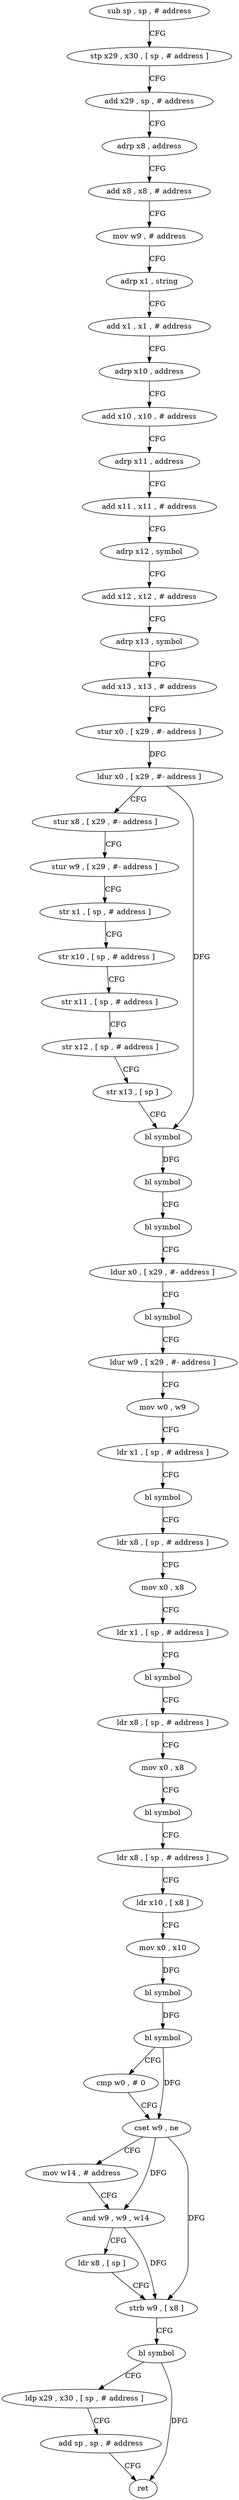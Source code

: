 digraph "func" {
"4212636" [label = "sub sp , sp , # address" ]
"4212640" [label = "stp x29 , x30 , [ sp , # address ]" ]
"4212644" [label = "add x29 , sp , # address" ]
"4212648" [label = "adrp x8 , address" ]
"4212652" [label = "add x8 , x8 , # address" ]
"4212656" [label = "mov w9 , # address" ]
"4212660" [label = "adrp x1 , string" ]
"4212664" [label = "add x1 , x1 , # address" ]
"4212668" [label = "adrp x10 , address" ]
"4212672" [label = "add x10 , x10 , # address" ]
"4212676" [label = "adrp x11 , address" ]
"4212680" [label = "add x11 , x11 , # address" ]
"4212684" [label = "adrp x12 , symbol" ]
"4212688" [label = "add x12 , x12 , # address" ]
"4212692" [label = "adrp x13 , symbol" ]
"4212696" [label = "add x13 , x13 , # address" ]
"4212700" [label = "stur x0 , [ x29 , #- address ]" ]
"4212704" [label = "ldur x0 , [ x29 , #- address ]" ]
"4212708" [label = "stur x8 , [ x29 , #- address ]" ]
"4212712" [label = "stur w9 , [ x29 , #- address ]" ]
"4212716" [label = "str x1 , [ sp , # address ]" ]
"4212720" [label = "str x10 , [ sp , # address ]" ]
"4212724" [label = "str x11 , [ sp , # address ]" ]
"4212728" [label = "str x12 , [ sp , # address ]" ]
"4212732" [label = "str x13 , [ sp ]" ]
"4212736" [label = "bl symbol" ]
"4212740" [label = "bl symbol" ]
"4212744" [label = "bl symbol" ]
"4212748" [label = "ldur x0 , [ x29 , #- address ]" ]
"4212752" [label = "bl symbol" ]
"4212756" [label = "ldur w9 , [ x29 , #- address ]" ]
"4212760" [label = "mov w0 , w9" ]
"4212764" [label = "ldr x1 , [ sp , # address ]" ]
"4212768" [label = "bl symbol" ]
"4212772" [label = "ldr x8 , [ sp , # address ]" ]
"4212776" [label = "mov x0 , x8" ]
"4212780" [label = "ldr x1 , [ sp , # address ]" ]
"4212784" [label = "bl symbol" ]
"4212788" [label = "ldr x8 , [ sp , # address ]" ]
"4212792" [label = "mov x0 , x8" ]
"4212796" [label = "bl symbol" ]
"4212800" [label = "ldr x8 , [ sp , # address ]" ]
"4212804" [label = "ldr x10 , [ x8 ]" ]
"4212808" [label = "mov x0 , x10" ]
"4212812" [label = "bl symbol" ]
"4212816" [label = "bl symbol" ]
"4212820" [label = "cmp w0 , # 0" ]
"4212824" [label = "cset w9 , ne" ]
"4212828" [label = "mov w14 , # address" ]
"4212832" [label = "and w9 , w9 , w14" ]
"4212836" [label = "ldr x8 , [ sp ]" ]
"4212840" [label = "strb w9 , [ x8 ]" ]
"4212844" [label = "bl symbol" ]
"4212848" [label = "ldp x29 , x30 , [ sp , # address ]" ]
"4212852" [label = "add sp , sp , # address" ]
"4212856" [label = "ret" ]
"4212636" -> "4212640" [ label = "CFG" ]
"4212640" -> "4212644" [ label = "CFG" ]
"4212644" -> "4212648" [ label = "CFG" ]
"4212648" -> "4212652" [ label = "CFG" ]
"4212652" -> "4212656" [ label = "CFG" ]
"4212656" -> "4212660" [ label = "CFG" ]
"4212660" -> "4212664" [ label = "CFG" ]
"4212664" -> "4212668" [ label = "CFG" ]
"4212668" -> "4212672" [ label = "CFG" ]
"4212672" -> "4212676" [ label = "CFG" ]
"4212676" -> "4212680" [ label = "CFG" ]
"4212680" -> "4212684" [ label = "CFG" ]
"4212684" -> "4212688" [ label = "CFG" ]
"4212688" -> "4212692" [ label = "CFG" ]
"4212692" -> "4212696" [ label = "CFG" ]
"4212696" -> "4212700" [ label = "CFG" ]
"4212700" -> "4212704" [ label = "DFG" ]
"4212704" -> "4212708" [ label = "CFG" ]
"4212704" -> "4212736" [ label = "DFG" ]
"4212708" -> "4212712" [ label = "CFG" ]
"4212712" -> "4212716" [ label = "CFG" ]
"4212716" -> "4212720" [ label = "CFG" ]
"4212720" -> "4212724" [ label = "CFG" ]
"4212724" -> "4212728" [ label = "CFG" ]
"4212728" -> "4212732" [ label = "CFG" ]
"4212732" -> "4212736" [ label = "CFG" ]
"4212736" -> "4212740" [ label = "DFG" ]
"4212740" -> "4212744" [ label = "CFG" ]
"4212744" -> "4212748" [ label = "CFG" ]
"4212748" -> "4212752" [ label = "CFG" ]
"4212752" -> "4212756" [ label = "CFG" ]
"4212756" -> "4212760" [ label = "CFG" ]
"4212760" -> "4212764" [ label = "CFG" ]
"4212764" -> "4212768" [ label = "CFG" ]
"4212768" -> "4212772" [ label = "CFG" ]
"4212772" -> "4212776" [ label = "CFG" ]
"4212776" -> "4212780" [ label = "CFG" ]
"4212780" -> "4212784" [ label = "CFG" ]
"4212784" -> "4212788" [ label = "CFG" ]
"4212788" -> "4212792" [ label = "CFG" ]
"4212792" -> "4212796" [ label = "CFG" ]
"4212796" -> "4212800" [ label = "CFG" ]
"4212800" -> "4212804" [ label = "CFG" ]
"4212804" -> "4212808" [ label = "CFG" ]
"4212808" -> "4212812" [ label = "DFG" ]
"4212812" -> "4212816" [ label = "DFG" ]
"4212816" -> "4212820" [ label = "CFG" ]
"4212816" -> "4212824" [ label = "DFG" ]
"4212820" -> "4212824" [ label = "CFG" ]
"4212824" -> "4212828" [ label = "CFG" ]
"4212824" -> "4212832" [ label = "DFG" ]
"4212824" -> "4212840" [ label = "DFG" ]
"4212828" -> "4212832" [ label = "CFG" ]
"4212832" -> "4212836" [ label = "CFG" ]
"4212832" -> "4212840" [ label = "DFG" ]
"4212836" -> "4212840" [ label = "CFG" ]
"4212840" -> "4212844" [ label = "CFG" ]
"4212844" -> "4212848" [ label = "CFG" ]
"4212844" -> "4212856" [ label = "DFG" ]
"4212848" -> "4212852" [ label = "CFG" ]
"4212852" -> "4212856" [ label = "CFG" ]
}
